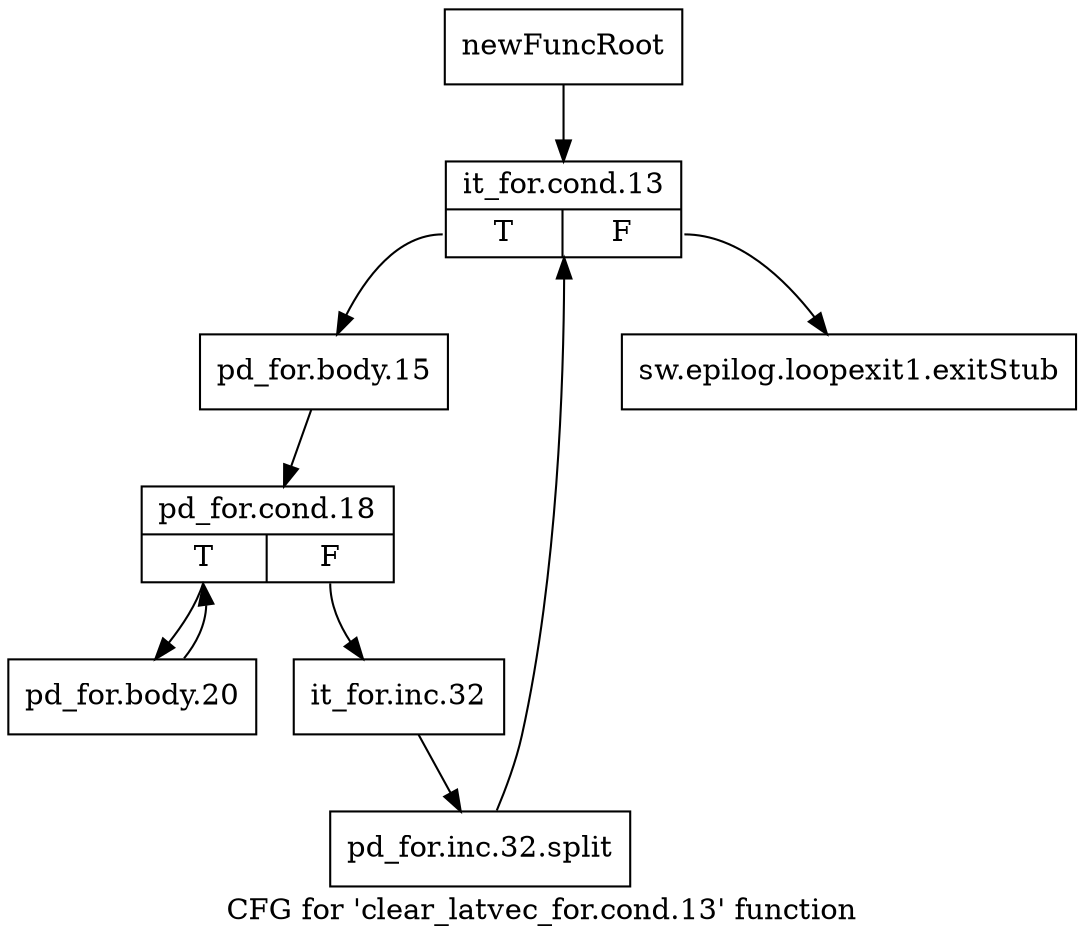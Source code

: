 digraph "CFG for 'clear_latvec_for.cond.13' function" {
	label="CFG for 'clear_latvec_for.cond.13' function";

	Node0x1b1dec0 [shape=record,label="{newFuncRoot}"];
	Node0x1b1dec0 -> Node0x1b1df60;
	Node0x1b1df10 [shape=record,label="{sw.epilog.loopexit1.exitStub}"];
	Node0x1b1df60 [shape=record,label="{it_for.cond.13|{<s0>T|<s1>F}}"];
	Node0x1b1df60:s0 -> Node0x1b1e400;
	Node0x1b1df60:s1 -> Node0x1b1df10;
	Node0x1b1e400 [shape=record,label="{pd_for.body.15}"];
	Node0x1b1e400 -> Node0x1b1e450;
	Node0x1b1e450 [shape=record,label="{pd_for.cond.18|{<s0>T|<s1>F}}"];
	Node0x1b1e450:s0 -> Node0x1b1e4f0;
	Node0x1b1e450:s1 -> Node0x1b1e4a0;
	Node0x1b1e4a0 [shape=record,label="{it_for.inc.32}"];
	Node0x1b1e4a0 -> Node0x1c4d250;
	Node0x1c4d250 [shape=record,label="{pd_for.inc.32.split}"];
	Node0x1c4d250 -> Node0x1b1df60;
	Node0x1b1e4f0 [shape=record,label="{pd_for.body.20}"];
	Node0x1b1e4f0 -> Node0x1b1e450;
}
